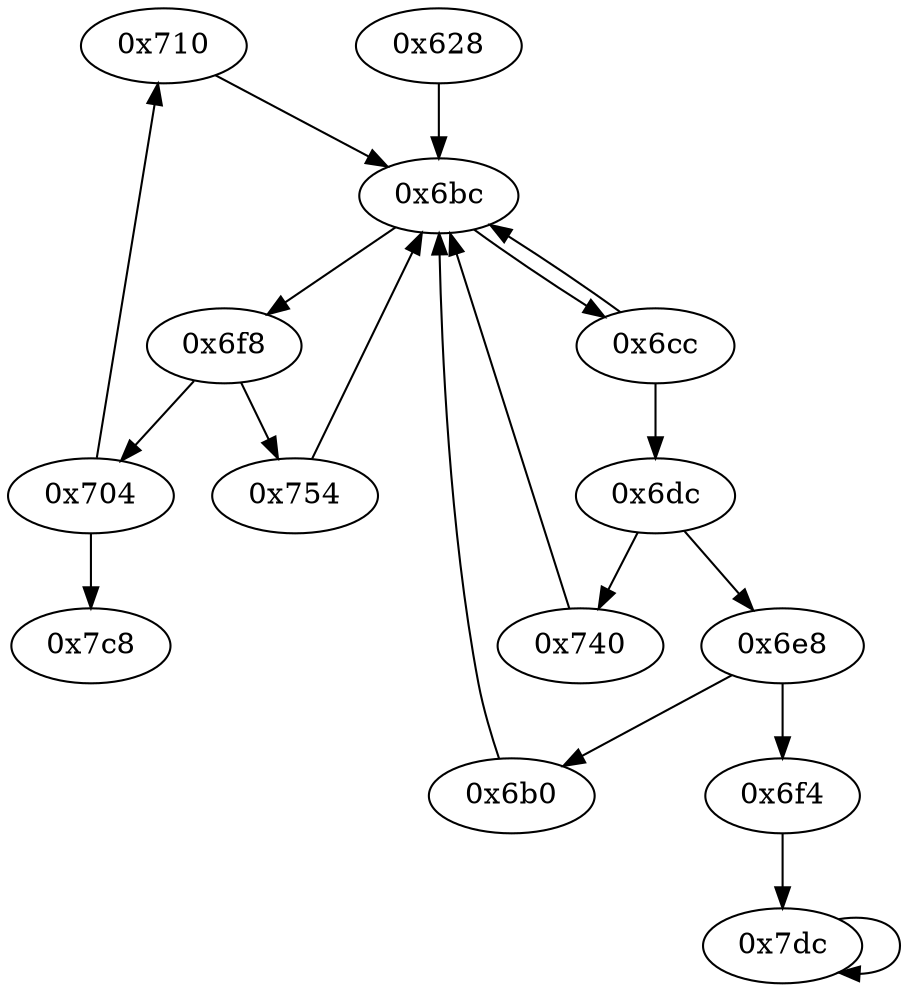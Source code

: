 digraph "" {
	"0x710"	 [opcode="[u'ldrb', u'ldrb', u'eor', u'tst', u'mov', u'mov', u'cmp', u'mov', u'mov', u'cmp', u'mov', u'b']"];
	"0x6bc"	 [opcode="[u'mov', u'ldr', u'cmp', u'b']"];
	"0x710" -> "0x6bc";
	"0x6f8"	 [opcode="[u'ldr', u'cmp', u'b']"];
	"0x6bc" -> "0x6f8";
	"0x6cc"	 [opcode="[u'ldr', u'cmp', u'mov', u'b']"];
	"0x6bc" -> "0x6cc";
	"0x704"	 [opcode="[u'ldr', u'cmp', u'b']"];
	"0x704" -> "0x710";
	"0x7c8"	 [opcode="[u'ldr', u'cmp', u'mov', u'sub', u'pop']"];
	"0x704" -> "0x7c8";
	"0x6f8" -> "0x704";
	"0x754"	 [opcode="[u'ldr', u'mov', u'bl', u'cmp', u'mov', u'mov', u'strb', u'ldr', u'ldr', u'sub', u'mul', u'mvn', u'mvn', u'ldr', u'ldr', u'orr', \
u'mov', u'cmn', u'mov', u'cmp', u'mov', u'mov', u'mov', u'cmn', u'mov', u'mov', u'teq', u'mov', u'b']"];
	"0x6f8" -> "0x754";
	"0x6dc"	 [opcode="[u'ldr', u'cmp', u'b']"];
	"0x6e8"	 [opcode="[u'ldr', u'cmp', u'b']"];
	"0x6dc" -> "0x6e8";
	"0x740"	 [opcode="[u'ldrb', u'ldr', u'cmp', u'mov', u'b']"];
	"0x6dc" -> "0x740";
	"0x6b0"	 [opcode="[u'mov', u'bl', u'mov']"];
	"0x6b0" -> "0x6bc";
	"0x6cc" -> "0x6bc";
	"0x6cc" -> "0x6dc";
	"0x6e8" -> "0x6b0";
	"0x6f4"	 [opcode="[u'b']"];
	"0x6e8" -> "0x6f4";
	"0x628"	 [opcode="[u'push', u'add', u'sub', u'ldr', u'mov', u'ldr', u'ldr', u'ldr', u'sub', u'sub', u'add', u'mul', u'mvn', u'mvn', u'ldr', u'orr', \
u'mov', u'cmn', u'mov', u'mov', u'ldr', u'strb', u'cmp', u'mov', u'strb', u'ldr', u'ldr', u'ldr', u'ldr', u'ldr', u'add', u'ldr', \
u'add', u'b']"];
	"0x628" -> "0x6bc";
	"0x754" -> "0x6bc";
	"0x7dc"	 [opcode="[u'b']"];
	"0x7dc" -> "0x7dc";
	"0x740" -> "0x6bc";
	"0x6f4" -> "0x7dc";
}
